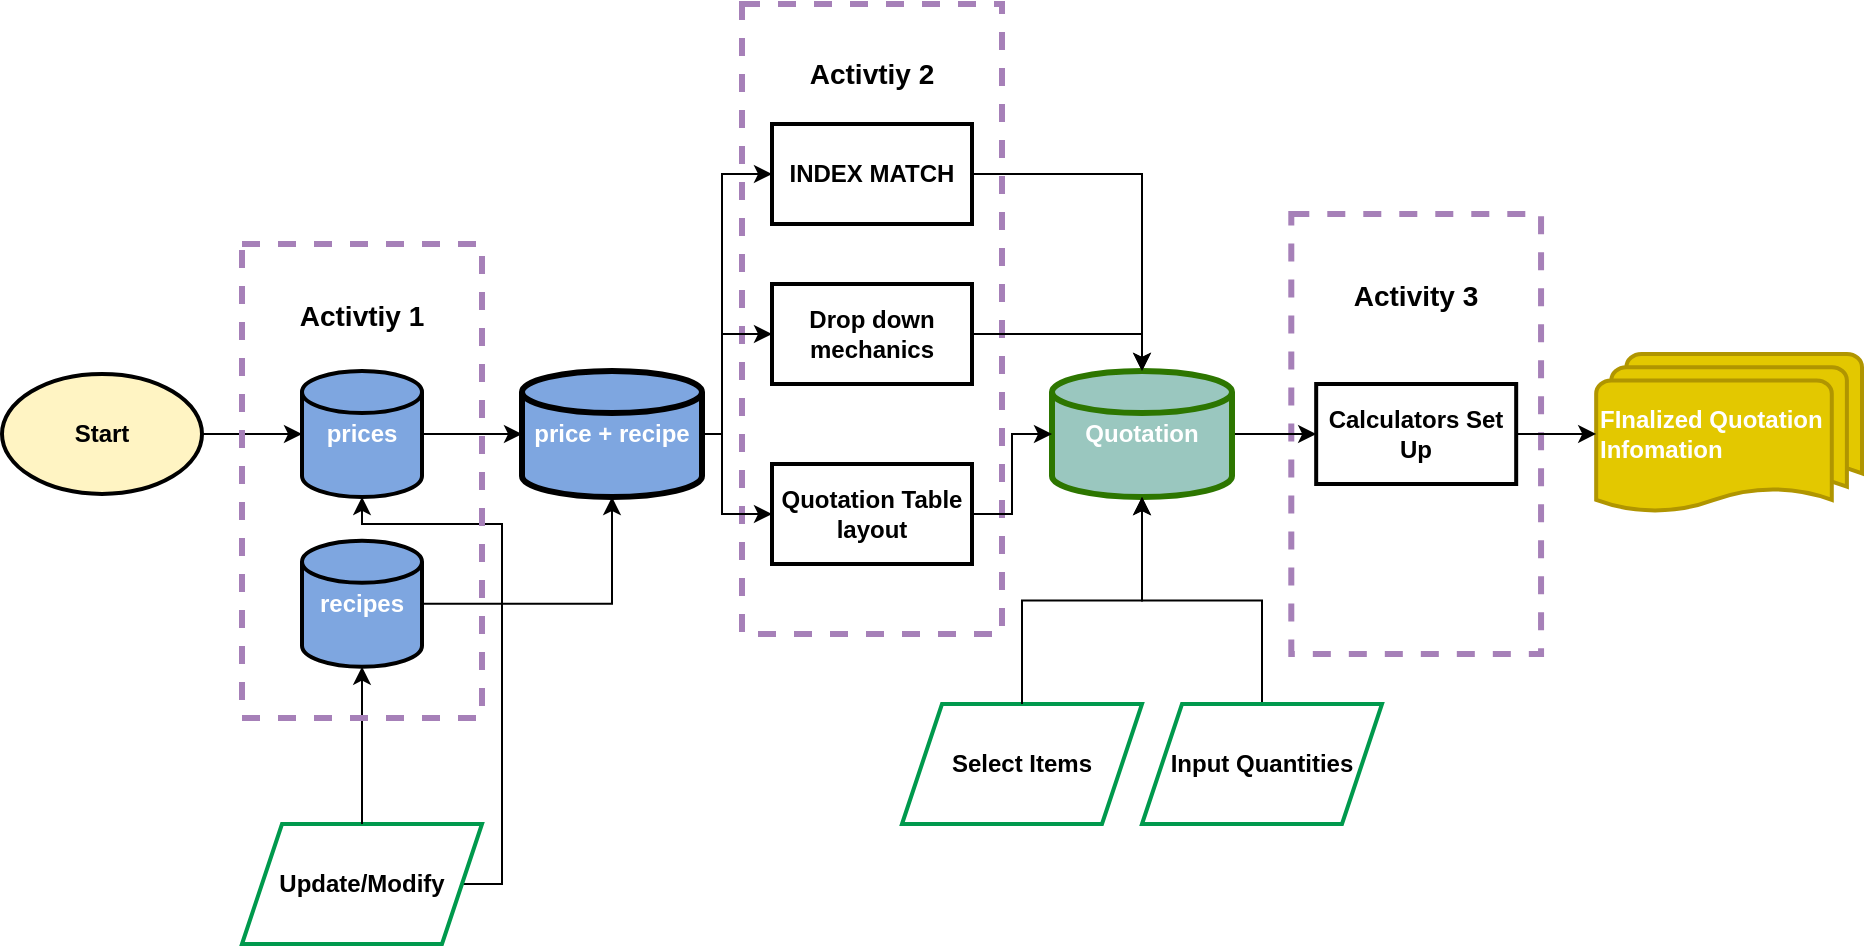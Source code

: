 <mxfile version="23.1.5" type="device" pages="2">
  <diagram name="Workflow" id="fYt__BN_HNBRlwGrSM1q">
    <mxGraphModel dx="1960" dy="1906" grid="1" gridSize="10" guides="1" tooltips="1" connect="1" arrows="1" fold="1" page="1" pageScale="1" pageWidth="827" pageHeight="1169" math="0" shadow="0">
      <root>
        <mxCell id="0" />
        <mxCell id="1" parent="0" />
        <mxCell id="93mzYwqFcnjp7BrkGfDQ-12" value="" style="rounded=0;whiteSpace=wrap;html=1;dashed=1;strokeWidth=3;strokeColor=#A680B8;fillColor=none;" parent="1" vertex="1">
          <mxGeometry x="310" y="-90" width="130" height="315" as="geometry" />
        </mxCell>
        <mxCell id="LkMEStogzF5esySVTjkB-45" value="" style="rounded=0;whiteSpace=wrap;html=1;dashed=1;strokeColor=#A680B8;fontStyle=1;strokeWidth=3;fillColor=none;" parent="1" vertex="1">
          <mxGeometry x="584.65" y="15" width="124.88" height="220" as="geometry" />
        </mxCell>
        <mxCell id="LkMEStogzF5esySVTjkB-4" value="&lt;span&gt;Start&lt;/span&gt;" style="strokeWidth=2;html=1;shape=mxgraph.flowchart.start_1;whiteSpace=wrap;fontStyle=1;fillColor=#FFF4C3;" parent="1" vertex="1">
          <mxGeometry x="-60" y="94.95" width="100" height="60" as="geometry" />
        </mxCell>
        <mxCell id="LkMEStogzF5esySVTjkB-5" style="edgeStyle=orthogonalEdgeStyle;rounded=0;orthogonalLoop=1;jettySize=auto;html=1;exitX=1;exitY=0.5;exitDx=0;exitDy=0;exitPerimeter=0;entryX=0;entryY=0.5;entryDx=0;entryDy=0;entryPerimeter=0;fontStyle=1" parent="1" source="LkMEStogzF5esySVTjkB-4" target="LkMEStogzF5esySVTjkB-2" edge="1">
          <mxGeometry relative="1" as="geometry" />
        </mxCell>
        <mxCell id="LkMEStogzF5esySVTjkB-42" style="edgeStyle=orthogonalEdgeStyle;rounded=0;orthogonalLoop=1;jettySize=auto;html=1;exitX=1;exitY=0.5;exitDx=0;exitDy=0;entryX=0.5;entryY=0;entryDx=0;entryDy=0;fontStyle=1" parent="1" source="LkMEStogzF5esySVTjkB-6" target="LkMEStogzF5esySVTjkB-8" edge="1">
          <mxGeometry relative="1" as="geometry">
            <Array as="points">
              <mxPoint x="510" y="75" />
            </Array>
          </mxGeometry>
        </mxCell>
        <mxCell id="LkMEStogzF5esySVTjkB-6" value="Drop down mechanics" style="rounded=0;whiteSpace=wrap;html=1;fontStyle=1;strokeWidth=2;" parent="1" vertex="1">
          <mxGeometry x="325" y="50" width="100" height="50" as="geometry" />
        </mxCell>
        <mxCell id="shbcjHZSkLdMN1hIVUUY-5" style="edgeStyle=orthogonalEdgeStyle;rounded=0;orthogonalLoop=1;jettySize=auto;html=1;exitX=1;exitY=0.5;exitDx=0;exitDy=0;" parent="1" source="LkMEStogzF5esySVTjkB-8" target="shbcjHZSkLdMN1hIVUUY-4" edge="1">
          <mxGeometry relative="1" as="geometry" />
        </mxCell>
        <mxCell id="LkMEStogzF5esySVTjkB-8" value="&lt;span style=&quot;background-color: initial;&quot;&gt;Quotation&lt;/span&gt;" style="rounded=0;whiteSpace=wrap;html=1;fontStyle=1;strokeColor=#2D7600;strokeWidth=3;shape=mxgraph.flowchart.database;align=center;fillColor=#9AC7BF;fontColor=#ffffff;" parent="1" vertex="1">
          <mxGeometry x="465" y="93.5" width="90" height="63" as="geometry" />
        </mxCell>
        <mxCell id="LkMEStogzF5esySVTjkB-43" style="edgeStyle=orthogonalEdgeStyle;rounded=0;orthogonalLoop=1;jettySize=auto;html=1;exitX=0.5;exitY=0;exitDx=0;exitDy=0;fontStyle=1" parent="1" source="LkMEStogzF5esySVTjkB-13" target="LkMEStogzF5esySVTjkB-8" edge="1">
          <mxGeometry relative="1" as="geometry" />
        </mxCell>
        <mxCell id="LkMEStogzF5esySVTjkB-13" value="Input Quantities" style="shape=parallelogram;perimeter=parallelogramPerimeter;whiteSpace=wrap;html=1;fixedSize=1;fontStyle=1;fillColor=#FFFFFF;strokeWidth=2;strokeColor=#00994D;" parent="1" vertex="1">
          <mxGeometry x="510" y="260" width="120" height="60" as="geometry" />
        </mxCell>
        <mxCell id="LkMEStogzF5esySVTjkB-40" style="edgeStyle=orthogonalEdgeStyle;rounded=0;orthogonalLoop=1;jettySize=auto;html=1;exitX=1;exitY=0.5;exitDx=0;exitDy=0;fontStyle=1" parent="1" source="LkMEStogzF5esySVTjkB-37" target="LkMEStogzF5esySVTjkB-8" edge="1">
          <mxGeometry relative="1" as="geometry" />
        </mxCell>
        <mxCell id="LkMEStogzF5esySVTjkB-37" value="Quotation Table layout" style="rounded=0;whiteSpace=wrap;html=1;fontStyle=1;strokeWidth=2;" parent="1" vertex="1">
          <mxGeometry x="325" y="140" width="100" height="50" as="geometry" />
        </mxCell>
        <mxCell id="KJetPkHSKaDvtdkHEH43-8" style="edgeStyle=orthogonalEdgeStyle;rounded=0;orthogonalLoop=1;jettySize=auto;html=1;exitX=1;exitY=0.5;exitDx=0;exitDy=0;" edge="1" parent="1" source="LkMEStogzF5esySVTjkB-46" target="LkMEStogzF5esySVTjkB-2">
          <mxGeometry relative="1" as="geometry">
            <Array as="points">
              <mxPoint x="190" y="350" />
              <mxPoint x="190" y="170" />
              <mxPoint x="120" y="170" />
            </Array>
          </mxGeometry>
        </mxCell>
        <UserObject label="Update/Modify" link="https://www.loom.com/share/7b012e8d510840abbccf3001ae58d3b5" linkTarget="_blank" id="LkMEStogzF5esySVTjkB-46">
          <mxCell style="shape=parallelogram;perimeter=parallelogramPerimeter;whiteSpace=wrap;html=1;fixedSize=1;fontStyle=1;fillColor=#FFFFFF;strokeWidth=2;strokeColor=#00994D;" parent="1" vertex="1">
            <mxGeometry x="60" y="320" width="120" height="60" as="geometry" />
          </mxCell>
        </UserObject>
        <mxCell id="LkMEStogzF5esySVTjkB-47" style="edgeStyle=orthogonalEdgeStyle;rounded=0;orthogonalLoop=1;jettySize=auto;html=1;exitX=0.5;exitY=0;exitDx=0;exitDy=0;fontStyle=1" parent="1" source="LkMEStogzF5esySVTjkB-46" target="grhrJ4DS0IwU7OS--fzB-1" edge="1">
          <mxGeometry relative="1" as="geometry">
            <mxPoint x="120" y="230" as="targetPoint" />
          </mxGeometry>
        </mxCell>
        <mxCell id="Od3TWdNCiafNbYHuSH2P-5" style="edgeStyle=orthogonalEdgeStyle;rounded=0;orthogonalLoop=1;jettySize=auto;html=1;exitX=1;exitY=0.5;exitDx=0;exitDy=0;entryX=0.5;entryY=0;entryDx=0;entryDy=0;" parent="1" source="Od3TWdNCiafNbYHuSH2P-1" target="LkMEStogzF5esySVTjkB-8" edge="1">
          <mxGeometry relative="1" as="geometry" />
        </mxCell>
        <mxCell id="Od3TWdNCiafNbYHuSH2P-1" value="INDEX MATCH" style="rounded=0;whiteSpace=wrap;html=1;fontStyle=1;strokeWidth=2;" parent="1" vertex="1">
          <mxGeometry x="325" y="-30" width="100" height="50" as="geometry" />
        </mxCell>
        <mxCell id="93mzYwqFcnjp7BrkGfDQ-16" value="&lt;h2&gt;&lt;span style=&quot;font-size: 14px; background-color: rgb(255, 255, 255);&quot;&gt;Activity 3&lt;/span&gt;&lt;/h2&gt;" style="text;html=1;strokeColor=none;fillColor=none;align=center;verticalAlign=middle;whiteSpace=wrap;rounded=0;fontStyle=1;labelBackgroundColor=none;" parent="1" vertex="1">
          <mxGeometry x="557.09" y="40" width="180" height="30" as="geometry" />
        </mxCell>
        <mxCell id="shbcjHZSkLdMN1hIVUUY-4" value="Calculators Set Up" style="rounded=0;whiteSpace=wrap;html=1;fontStyle=1;strokeWidth=2;" parent="1" vertex="1">
          <mxGeometry x="597.09" y="100" width="100" height="50" as="geometry" />
        </mxCell>
        <mxCell id="V_gh1J1AjZxl39-XBWdb-23" style="edgeStyle=orthogonalEdgeStyle;rounded=0;orthogonalLoop=1;jettySize=auto;html=1;exitX=1;exitY=0.5;exitDx=0;exitDy=0;exitPerimeter=0;entryX=0;entryY=0.5;entryDx=0;entryDy=0;" parent="1" source="V_gh1J1AjZxl39-XBWdb-19" target="Od3TWdNCiafNbYHuSH2P-1" edge="1">
          <mxGeometry relative="1" as="geometry">
            <Array as="points">
              <mxPoint x="300" y="125" />
              <mxPoint x="300" y="-5" />
            </Array>
          </mxGeometry>
        </mxCell>
        <mxCell id="V_gh1J1AjZxl39-XBWdb-24" style="edgeStyle=orthogonalEdgeStyle;rounded=0;orthogonalLoop=1;jettySize=auto;html=1;exitX=1;exitY=0.5;exitDx=0;exitDy=0;exitPerimeter=0;entryX=0;entryY=0.5;entryDx=0;entryDy=0;" parent="1" source="V_gh1J1AjZxl39-XBWdb-19" target="LkMEStogzF5esySVTjkB-6" edge="1">
          <mxGeometry relative="1" as="geometry">
            <Array as="points">
              <mxPoint x="300" y="125" />
              <mxPoint x="300" y="75" />
            </Array>
          </mxGeometry>
        </mxCell>
        <mxCell id="V_gh1J1AjZxl39-XBWdb-25" style="edgeStyle=orthogonalEdgeStyle;rounded=0;orthogonalLoop=1;jettySize=auto;html=1;exitX=1;exitY=0.5;exitDx=0;exitDy=0;exitPerimeter=0;entryX=0;entryY=0.5;entryDx=0;entryDy=0;" parent="1" source="V_gh1J1AjZxl39-XBWdb-19" target="LkMEStogzF5esySVTjkB-37" edge="1">
          <mxGeometry relative="1" as="geometry">
            <Array as="points">
              <mxPoint x="300" y="125" />
              <mxPoint x="300" y="165" />
            </Array>
          </mxGeometry>
        </mxCell>
        <mxCell id="V_gh1J1AjZxl39-XBWdb-19" value="price + recipe" style="rounded=0;whiteSpace=wrap;html=1;fontStyle=1;strokeColor=#000000;strokeWidth=3;shape=mxgraph.flowchart.database;align=center;fillColor=#7EA6E0;fontColor=#ffffff;" parent="1" vertex="1">
          <mxGeometry x="200" y="93.5" width="90" height="63" as="geometry" />
        </mxCell>
        <mxCell id="V_gh1J1AjZxl39-XBWdb-20" style="edgeStyle=orthogonalEdgeStyle;rounded=0;orthogonalLoop=1;jettySize=auto;html=1;exitX=1;exitY=0.5;exitDx=0;exitDy=0;exitPerimeter=0;" parent="1" source="LkMEStogzF5esySVTjkB-2" target="V_gh1J1AjZxl39-XBWdb-19" edge="1">
          <mxGeometry relative="1" as="geometry" />
        </mxCell>
        <mxCell id="V_gh1J1AjZxl39-XBWdb-21" style="edgeStyle=orthogonalEdgeStyle;rounded=0;orthogonalLoop=1;jettySize=auto;html=1;exitX=1;exitY=0.5;exitDx=0;exitDy=0;exitPerimeter=0;" parent="1" source="grhrJ4DS0IwU7OS--fzB-1" target="V_gh1J1AjZxl39-XBWdb-19" edge="1">
          <mxGeometry relative="1" as="geometry" />
        </mxCell>
        <mxCell id="V_gh1J1AjZxl39-XBWdb-26" value="&lt;div style=&quot;&quot;&gt;&lt;span style=&quot;background-color: initial;&quot;&gt;&lt;font color=&quot;#ffffff&quot;&gt;&lt;b&gt;FInalized Quotation Infomation&lt;/b&gt;&lt;/font&gt;&lt;/span&gt;&lt;/div&gt;" style="strokeWidth=2;html=1;shape=mxgraph.flowchart.multi-document;whiteSpace=wrap;align=left;fillColor=#e3c800;strokeColor=#B09500;fontColor=#000000;" parent="1" vertex="1">
          <mxGeometry x="737.09" y="84.95" width="132.91" height="80" as="geometry" />
        </mxCell>
        <mxCell id="V_gh1J1AjZxl39-XBWdb-33" value="Select Items" style="shape=parallelogram;perimeter=parallelogramPerimeter;whiteSpace=wrap;html=1;fixedSize=1;fontStyle=1;fillColor=#FFFFFF;strokeWidth=2;strokeColor=#00994D;" parent="1" vertex="1">
          <mxGeometry x="390" y="260" width="120" height="60" as="geometry" />
        </mxCell>
        <mxCell id="V_gh1J1AjZxl39-XBWdb-34" style="edgeStyle=orthogonalEdgeStyle;rounded=0;orthogonalLoop=1;jettySize=auto;html=1;exitX=0.5;exitY=0;exitDx=0;exitDy=0;entryX=0.5;entryY=1;entryDx=0;entryDy=0;entryPerimeter=0;" parent="1" source="V_gh1J1AjZxl39-XBWdb-33" target="LkMEStogzF5esySVTjkB-8" edge="1">
          <mxGeometry relative="1" as="geometry" />
        </mxCell>
        <mxCell id="xq44HED0B0yTzloXXf7b-2" style="edgeStyle=orthogonalEdgeStyle;rounded=0;orthogonalLoop=1;jettySize=auto;html=1;exitX=1;exitY=0.5;exitDx=0;exitDy=0;entryX=0;entryY=0.5;entryDx=0;entryDy=0;entryPerimeter=0;" edge="1" parent="1" source="shbcjHZSkLdMN1hIVUUY-4" target="V_gh1J1AjZxl39-XBWdb-26">
          <mxGeometry relative="1" as="geometry" />
        </mxCell>
        <mxCell id="93mzYwqFcnjp7BrkGfDQ-14" value="&lt;h2&gt;&lt;font style=&quot;font-size: 14px; background-color: rgb(255, 255, 255);&quot;&gt;Activtiy 2&lt;/font&gt;&lt;/h2&gt;" style="text;html=1;strokeColor=none;fillColor=none;align=center;verticalAlign=middle;whiteSpace=wrap;rounded=0;fontStyle=1;labelBackgroundColor=none;" parent="1" vertex="1">
          <mxGeometry x="320" y="-70.615" width="110" height="29.077" as="geometry" />
        </mxCell>
        <UserObject label="" link="https://www.loom.com/share/7b012e8d510840abbccf3001ae58d3b5" id="93mzYwqFcnjp7BrkGfDQ-1">
          <mxCell style="rounded=0;whiteSpace=wrap;html=1;dashed=1;strokeColor=#A680B8;strokeWidth=3;fillColor=none;" parent="1" vertex="1">
            <mxGeometry x="60" y="30" width="120" height="237" as="geometry" />
          </mxCell>
        </UserObject>
        <mxCell id="grhrJ4DS0IwU7OS--fzB-1" value="&lt;span&gt;&lt;font color=&quot;#ffffff&quot;&gt;recipes&lt;/font&gt;&lt;/span&gt;" style="strokeWidth=2;html=1;shape=mxgraph.flowchart.database;whiteSpace=wrap;fillColor=#7EA6E0;fontStyle=1" parent="1" vertex="1">
          <mxGeometry x="90" y="178.35" width="60" height="63" as="geometry" />
        </mxCell>
        <mxCell id="LkMEStogzF5esySVTjkB-2" value="&lt;span&gt;&lt;font color=&quot;#ffffff&quot;&gt;prices&lt;/font&gt;&lt;/span&gt;" style="strokeWidth=2;html=1;shape=mxgraph.flowchart.database;whiteSpace=wrap;fillColor=#7EA6E0;fontStyle=1" parent="1" vertex="1">
          <mxGeometry x="90" y="93.497" width="60" height="63" as="geometry" />
        </mxCell>
        <mxCell id="93mzYwqFcnjp7BrkGfDQ-11" value="&lt;h2&gt;&lt;font style=&quot;font-size: 14px; background-color: rgb(255, 255, 255);&quot;&gt;Activtiy 1&lt;/font&gt;&lt;/h2&gt;" style="text;html=1;strokeColor=none;fillColor=none;align=center;verticalAlign=middle;whiteSpace=wrap;rounded=0;fontStyle=1;labelBackgroundColor=none;" parent="1" vertex="1">
          <mxGeometry x="65" y="50" width="110" height="30" as="geometry" />
        </mxCell>
      </root>
    </mxGraphModel>
  </diagram>
  <diagram id="7U4PXu2mi6z5yMMzbefC" name="Label">
    <mxGraphModel dx="2194" dy="1968" grid="1" gridSize="10" guides="1" tooltips="1" connect="1" arrows="1" fold="1" page="1" pageScale="1" pageWidth="850" pageHeight="1100" math="0" shadow="0">
      <root>
        <mxCell id="0" />
        <mxCell id="1" parent="0" />
        <mxCell id="tBPL4_E4UofaRAS8474i-1" value="" style="group" parent="1" vertex="1" connectable="0">
          <mxGeometry x="-100" y="-580" width="330" height="540" as="geometry" />
        </mxCell>
        <mxCell id="tBPL4_E4UofaRAS8474i-2" value="" style="shape=parallelogram;perimeter=parallelogramPerimeter;whiteSpace=wrap;html=1;fixedSize=1;fontStyle=1;fillColor=#FFFFFF;strokeWidth=2;strokeColor=#00994D;aspect=fixed;" parent="tBPL4_E4UofaRAS8474i-1" vertex="1">
          <mxGeometry x="55.0" y="121.501" width="38.571" height="19.286" as="geometry" />
        </mxCell>
        <mxCell id="tBPL4_E4UofaRAS8474i-3" value="Manual Input" style="text;html=1;strokeColor=none;fillColor=none;align=left;verticalAlign=middle;whiteSpace=wrap;rounded=0;" parent="tBPL4_E4UofaRAS8474i-1" vertex="1">
          <mxGeometry x="135.0" y="113.787" width="90" height="28.929" as="geometry" />
        </mxCell>
        <mxCell id="tBPL4_E4UofaRAS8474i-4" value="" style="strokeWidth=2;html=1;shape=mxgraph.flowchart.database;whiteSpace=wrap;fillColor=#7EA6E0;fontStyle=1" parent="tBPL4_E4UofaRAS8474i-1" vertex="1">
          <mxGeometry x="55.0" y="164.894" width="30" height="28.929" as="geometry" />
        </mxCell>
        <mxCell id="tBPL4_E4UofaRAS8474i-5" value="Data table" style="text;html=1;strokeColor=none;fillColor=none;align=left;verticalAlign=middle;whiteSpace=wrap;rounded=0;" parent="tBPL4_E4UofaRAS8474i-1" vertex="1">
          <mxGeometry x="135.0" y="159.109" width="90" height="28.929" as="geometry" />
        </mxCell>
        <mxCell id="tBPL4_E4UofaRAS8474i-6" value="" style="rounded=0;whiteSpace=wrap;html=1;" parent="tBPL4_E4UofaRAS8474i-1" vertex="1">
          <mxGeometry x="50.0" y="310.501" width="40" height="19.286" as="geometry" />
        </mxCell>
        <mxCell id="tBPL4_E4UofaRAS8474i-7" value="Already set up Process/Calculation/Formulas" style="text;html=1;strokeColor=none;fillColor=none;align=left;verticalAlign=middle;whiteSpace=wrap;rounded=0;" parent="tBPL4_E4UofaRAS8474i-1" vertex="1">
          <mxGeometry x="135.0" y="298.93" width="90" height="28.929" as="geometry" />
        </mxCell>
        <mxCell id="tBPL4_E4UofaRAS8474i-8" value="" style="group" parent="tBPL4_E4UofaRAS8474i-1" vertex="1" connectable="0">
          <mxGeometry x="40.0" y="347.144" width="70" height="67.5" as="geometry" />
        </mxCell>
        <mxCell id="tBPL4_E4UofaRAS8474i-9" value="" style="rounded=0;whiteSpace=wrap;html=1;dashed=1;" parent="tBPL4_E4UofaRAS8474i-8" vertex="1">
          <mxGeometry width="70" height="67.5" as="geometry" />
        </mxCell>
        <mxCell id="tBPL4_E4UofaRAS8474i-10" value="&lt;h2&gt;&lt;font style=&quot;font-size: 14px; background-color: rgb(255, 255, 255);&quot;&gt;Activity&lt;/font&gt;&lt;/h2&gt;" style="text;html=1;strokeColor=none;fillColor=none;align=center;verticalAlign=middle;whiteSpace=wrap;rounded=0;fontStyle=1;labelBackgroundColor=none;" parent="tBPL4_E4UofaRAS8474i-8" vertex="1">
          <mxGeometry x="5.385" y="4.154" width="59.231" height="6.231" as="geometry" />
        </mxCell>
        <mxCell id="tBPL4_E4UofaRAS8474i-11" value="This project activities" style="text;html=1;strokeColor=none;fillColor=none;align=left;verticalAlign=middle;whiteSpace=wrap;rounded=0;" parent="tBPL4_E4UofaRAS8474i-1" vertex="1">
          <mxGeometry x="135.0" y="366.43" width="90" height="28.929" as="geometry" />
        </mxCell>
        <mxCell id="tBPL4_E4UofaRAS8474i-12" value="" style="rounded=0;whiteSpace=wrap;html=1;fontStyle=1;fillColor=#4D9900;strokeColor=#FFFFFF;strokeWidth=3;aspect=fixed;" parent="tBPL4_E4UofaRAS8474i-1" vertex="1">
          <mxGeometry x="42.5" y="67.501" width="62.679" height="31.339" as="geometry" />
        </mxCell>
        <mxCell id="tBPL4_E4UofaRAS8474i-13" value="End result" style="text;html=1;strokeColor=none;fillColor=none;align=left;verticalAlign=middle;whiteSpace=wrap;rounded=0;" parent="tBPL4_E4UofaRAS8474i-1" vertex="1">
          <mxGeometry x="135.0" y="67.501" width="90" height="28.929" as="geometry" />
        </mxCell>
        <mxCell id="tBPL4_E4UofaRAS8474i-14" value="" style="rounded=0;whiteSpace=wrap;html=1;strokeColor=#FF9933;strokeWidth=3;" parent="tBPL4_E4UofaRAS8474i-1" vertex="1">
          <mxGeometry x="50.0" y="260.359" width="40" height="19.286" as="geometry" />
        </mxCell>
        <mxCell id="tBPL4_E4UofaRAS8474i-15" value="In-progress Process/Calculation/Formulas" style="text;html=1;strokeColor=none;fillColor=none;align=left;verticalAlign=middle;whiteSpace=wrap;rounded=0;" parent="tBPL4_E4UofaRAS8474i-1" vertex="1">
          <mxGeometry x="135.0" y="255.537" width="90" height="28.929" as="geometry" />
        </mxCell>
        <mxCell id="tBPL4_E4UofaRAS8474i-16" value="&lt;b&gt;&lt;font style=&quot;font-size: 15px;&quot;&gt;Label&lt;/font&gt;&lt;/b&gt;" style="text;html=1;strokeColor=none;fillColor=none;align=center;verticalAlign=middle;whiteSpace=wrap;rounded=0;" parent="tBPL4_E4UofaRAS8474i-1" vertex="1">
          <mxGeometry x="125.0" y="28.93" width="60" height="28.929" as="geometry" />
        </mxCell>
        <mxCell id="tBPL4_E4UofaRAS8474i-17" value="" style="rounded=0;whiteSpace=wrap;html=1;strokeColor=#7EA6E0;strokeWidth=3;" parent="tBPL4_E4UofaRAS8474i-1" vertex="1">
          <mxGeometry x="50.0" y="216.966" width="40" height="19.286" as="geometry" />
        </mxCell>
        <mxCell id="tBPL4_E4UofaRAS8474i-18" value="Fact table" style="text;html=1;strokeColor=none;fillColor=none;align=left;verticalAlign=middle;whiteSpace=wrap;rounded=0;" parent="tBPL4_E4UofaRAS8474i-1" vertex="1">
          <mxGeometry x="135.0" y="212.144" width="90" height="28.929" as="geometry" />
        </mxCell>
      </root>
    </mxGraphModel>
  </diagram>
</mxfile>

